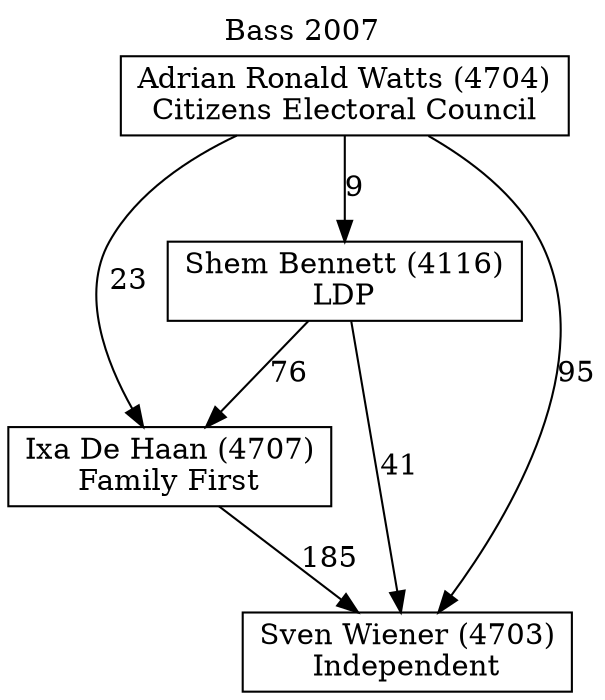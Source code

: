 // House preference flow
digraph "Sven Wiener (4703)_Bass_2007" {
	graph [label="Bass 2007" labelloc=t mclimit=10]
	node [shape=box]
	"Adrian Ronald Watts (4704)" [label="Adrian Ronald Watts (4704)
Citizens Electoral Council"]
	"Ixa De Haan (4707)" [label="Ixa De Haan (4707)
Family First"]
	"Shem Bennett (4116)" [label="Shem Bennett (4116)
LDP"]
	"Sven Wiener (4703)" [label="Sven Wiener (4703)
Independent"]
	"Adrian Ronald Watts (4704)" -> "Ixa De Haan (4707)" [label=23]
	"Adrian Ronald Watts (4704)" -> "Shem Bennett (4116)" [label=9]
	"Adrian Ronald Watts (4704)" -> "Sven Wiener (4703)" [label=95]
	"Ixa De Haan (4707)" -> "Sven Wiener (4703)" [label=185]
	"Shem Bennett (4116)" -> "Ixa De Haan (4707)" [label=76]
	"Shem Bennett (4116)" -> "Sven Wiener (4703)" [label=41]
}

